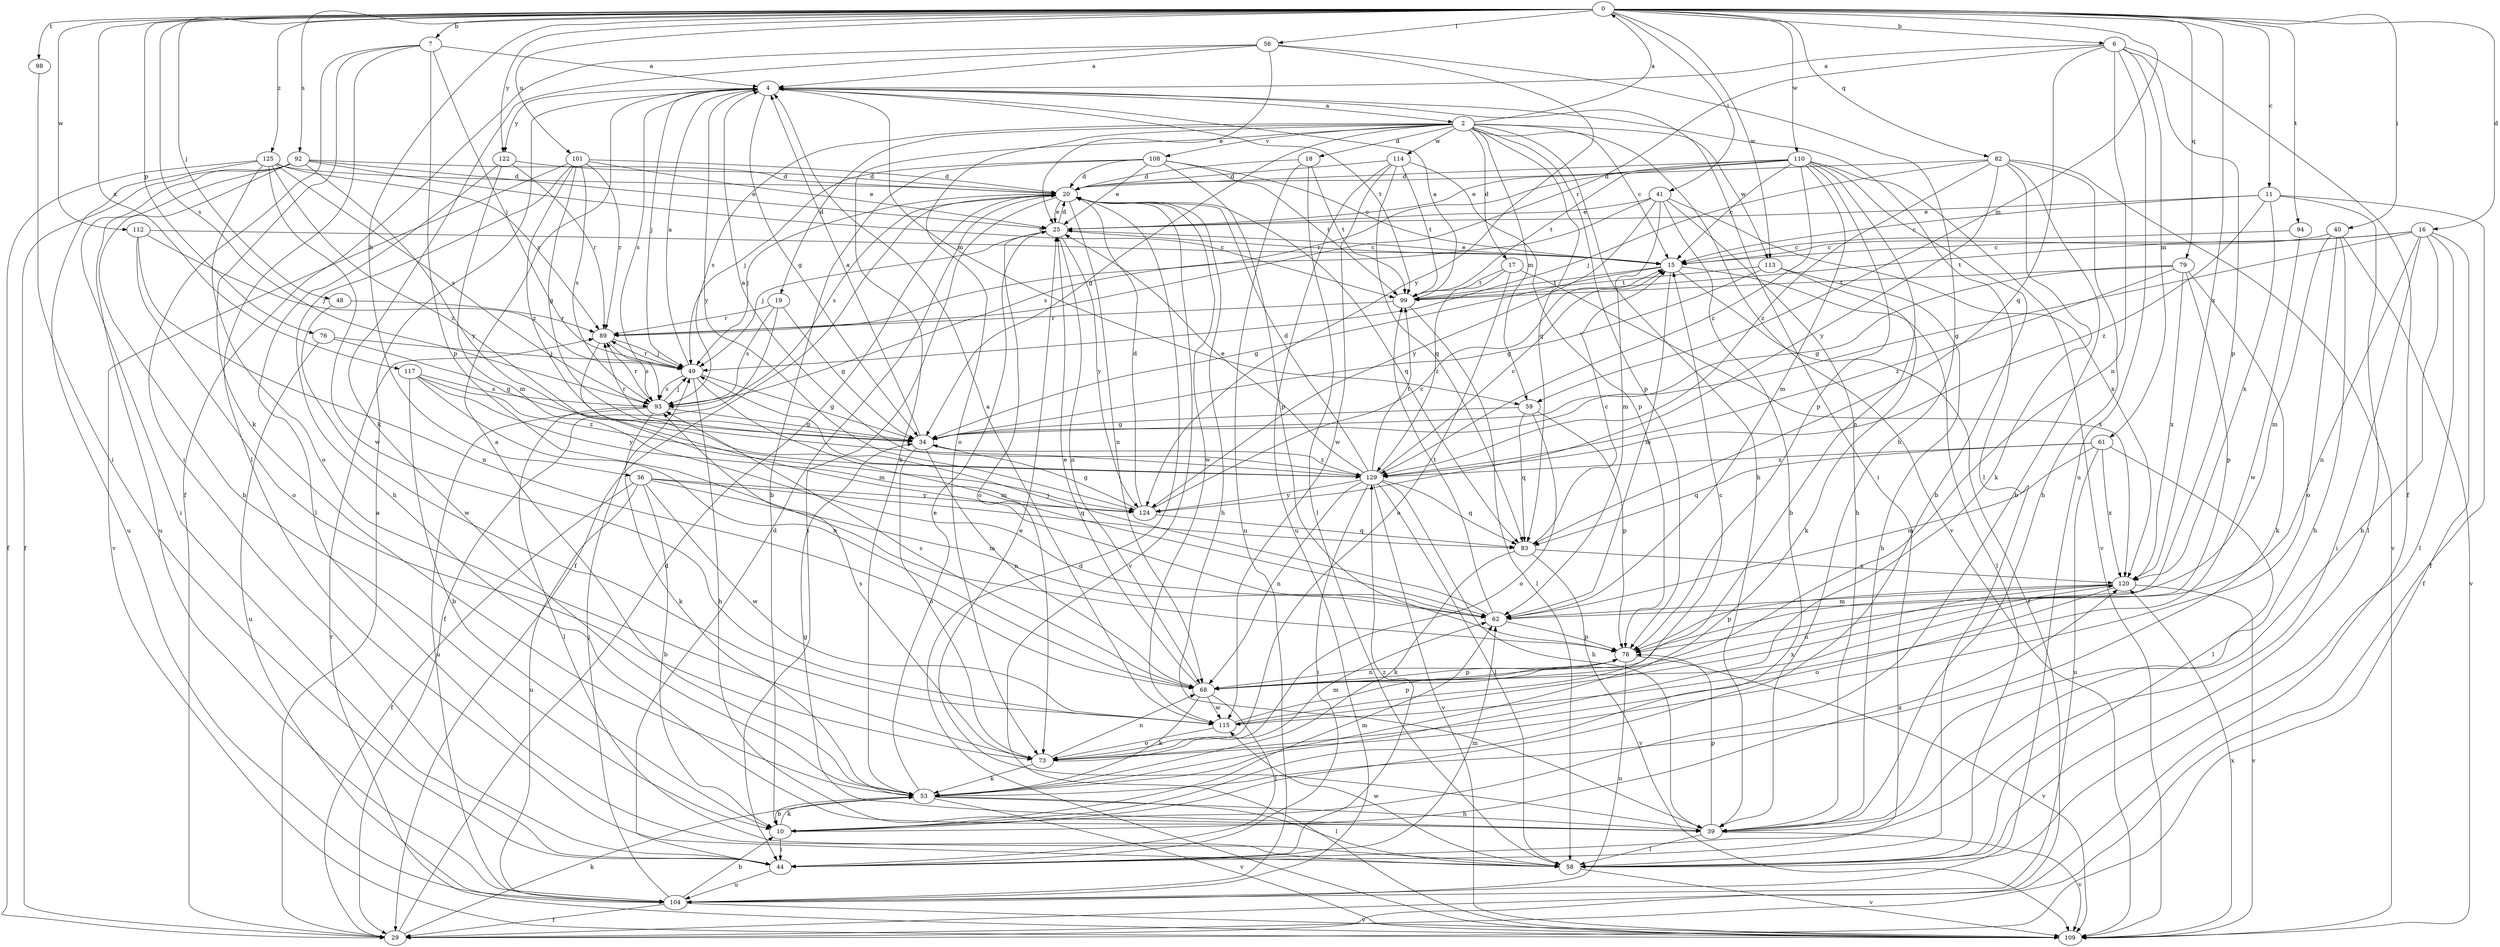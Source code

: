 strict digraph  {
0;
2;
4;
6;
7;
10;
11;
15;
16;
17;
18;
19;
20;
25;
29;
34;
36;
39;
40;
41;
44;
48;
49;
53;
56;
58;
59;
61;
62;
68;
73;
76;
78;
79;
82;
83;
89;
92;
93;
94;
98;
99;
101;
104;
108;
109;
110;
112;
113;
114;
115;
117;
120;
122;
124;
125;
129;
0 -> 6  [label=b];
0 -> 7  [label=b];
0 -> 11  [label=c];
0 -> 16  [label=d];
0 -> 36  [label=h];
0 -> 40  [label=i];
0 -> 41  [label=i];
0 -> 48  [label=j];
0 -> 56  [label=l];
0 -> 59  [label=m];
0 -> 76  [label=p];
0 -> 79  [label=q];
0 -> 82  [label=q];
0 -> 92  [label=s];
0 -> 93  [label=s];
0 -> 94  [label=t];
0 -> 98  [label=t];
0 -> 101  [label=u];
0 -> 110  [label=w];
0 -> 112  [label=w];
0 -> 113  [label=w];
0 -> 117  [label=x];
0 -> 120  [label=x];
0 -> 122  [label=y];
0 -> 125  [label=z];
2 -> 0  [label=a];
2 -> 15  [label=c];
2 -> 17  [label=d];
2 -> 18  [label=d];
2 -> 19  [label=d];
2 -> 34  [label=g];
2 -> 39  [label=h];
2 -> 53  [label=k];
2 -> 59  [label=m];
2 -> 73  [label=o];
2 -> 78  [label=p];
2 -> 83  [label=q];
2 -> 93  [label=s];
2 -> 108  [label=v];
2 -> 109  [label=v];
2 -> 113  [label=w];
2 -> 114  [label=w];
4 -> 2  [label=a];
4 -> 34  [label=g];
4 -> 44  [label=i];
4 -> 49  [label=j];
4 -> 58  [label=l];
4 -> 59  [label=m];
4 -> 93  [label=s];
4 -> 99  [label=t];
4 -> 122  [label=y];
4 -> 124  [label=y];
6 -> 4  [label=a];
6 -> 29  [label=f];
6 -> 61  [label=m];
6 -> 68  [label=n];
6 -> 78  [label=p];
6 -> 83  [label=q];
6 -> 89  [label=r];
6 -> 104  [label=u];
7 -> 4  [label=a];
7 -> 44  [label=i];
7 -> 49  [label=j];
7 -> 53  [label=k];
7 -> 58  [label=l];
7 -> 78  [label=p];
10 -> 44  [label=i];
10 -> 53  [label=k];
10 -> 62  [label=m];
10 -> 120  [label=x];
11 -> 15  [label=c];
11 -> 25  [label=e];
11 -> 29  [label=f];
11 -> 58  [label=l];
11 -> 120  [label=x];
11 -> 129  [label=z];
15 -> 25  [label=e];
15 -> 29  [label=f];
15 -> 34  [label=g];
15 -> 58  [label=l];
15 -> 62  [label=m];
15 -> 99  [label=t];
16 -> 15  [label=c];
16 -> 29  [label=f];
16 -> 34  [label=g];
16 -> 39  [label=h];
16 -> 44  [label=i];
16 -> 58  [label=l];
16 -> 68  [label=n];
16 -> 99  [label=t];
17 -> 73  [label=o];
17 -> 99  [label=t];
17 -> 120  [label=x];
17 -> 129  [label=z];
18 -> 20  [label=d];
18 -> 58  [label=l];
18 -> 99  [label=t];
18 -> 104  [label=u];
19 -> 29  [label=f];
19 -> 34  [label=g];
19 -> 89  [label=r];
19 -> 93  [label=s];
20 -> 25  [label=e];
20 -> 29  [label=f];
20 -> 39  [label=h];
20 -> 44  [label=i];
20 -> 49  [label=j];
20 -> 68  [label=n];
20 -> 83  [label=q];
20 -> 93  [label=s];
20 -> 109  [label=v];
20 -> 115  [label=w];
25 -> 15  [label=c];
25 -> 20  [label=d];
25 -> 49  [label=j];
25 -> 68  [label=n];
25 -> 73  [label=o];
25 -> 124  [label=y];
29 -> 4  [label=a];
29 -> 20  [label=d];
29 -> 53  [label=k];
34 -> 4  [label=a];
34 -> 68  [label=n];
34 -> 73  [label=o];
34 -> 89  [label=r];
34 -> 129  [label=z];
36 -> 10  [label=b];
36 -> 29  [label=f];
36 -> 62  [label=m];
36 -> 83  [label=q];
36 -> 104  [label=u];
36 -> 115  [label=w];
36 -> 124  [label=y];
39 -> 25  [label=e];
39 -> 34  [label=g];
39 -> 58  [label=l];
39 -> 78  [label=p];
39 -> 109  [label=v];
40 -> 15  [label=c];
40 -> 39  [label=h];
40 -> 62  [label=m];
40 -> 73  [label=o];
40 -> 109  [label=v];
41 -> 10  [label=b];
41 -> 25  [label=e];
41 -> 39  [label=h];
41 -> 62  [label=m];
41 -> 93  [label=s];
41 -> 120  [label=x];
41 -> 124  [label=y];
44 -> 20  [label=d];
44 -> 62  [label=m];
44 -> 104  [label=u];
44 -> 129  [label=z];
48 -> 89  [label=r];
48 -> 115  [label=w];
49 -> 4  [label=a];
49 -> 34  [label=g];
49 -> 39  [label=h];
49 -> 62  [label=m];
49 -> 89  [label=r];
49 -> 93  [label=s];
53 -> 4  [label=a];
53 -> 10  [label=b];
53 -> 25  [label=e];
53 -> 39  [label=h];
53 -> 58  [label=l];
53 -> 109  [label=v];
56 -> 4  [label=a];
56 -> 25  [label=e];
56 -> 29  [label=f];
56 -> 39  [label=h];
56 -> 53  [label=k];
56 -> 124  [label=y];
58 -> 109  [label=v];
58 -> 115  [label=w];
59 -> 34  [label=g];
59 -> 73  [label=o];
59 -> 78  [label=p];
59 -> 83  [label=q];
61 -> 58  [label=l];
61 -> 62  [label=m];
61 -> 83  [label=q];
61 -> 104  [label=u];
61 -> 120  [label=x];
61 -> 129  [label=z];
62 -> 49  [label=j];
62 -> 78  [label=p];
62 -> 99  [label=t];
68 -> 25  [label=e];
68 -> 44  [label=i];
68 -> 53  [label=k];
68 -> 78  [label=p];
68 -> 93  [label=s];
68 -> 115  [label=w];
73 -> 53  [label=k];
73 -> 62  [label=m];
73 -> 68  [label=n];
73 -> 93  [label=s];
76 -> 34  [label=g];
76 -> 49  [label=j];
76 -> 104  [label=u];
78 -> 68  [label=n];
78 -> 104  [label=u];
78 -> 109  [label=v];
79 -> 34  [label=g];
79 -> 53  [label=k];
79 -> 78  [label=p];
79 -> 99  [label=t];
79 -> 120  [label=x];
79 -> 129  [label=z];
82 -> 10  [label=b];
82 -> 20  [label=d];
82 -> 39  [label=h];
82 -> 49  [label=j];
82 -> 53  [label=k];
82 -> 109  [label=v];
82 -> 124  [label=y];
82 -> 129  [label=z];
83 -> 15  [label=c];
83 -> 53  [label=k];
83 -> 109  [label=v];
83 -> 120  [label=x];
89 -> 49  [label=j];
89 -> 62  [label=m];
89 -> 93  [label=s];
92 -> 10  [label=b];
92 -> 20  [label=d];
92 -> 25  [label=e];
92 -> 29  [label=f];
92 -> 44  [label=i];
92 -> 99  [label=t];
92 -> 104  [label=u];
92 -> 124  [label=y];
93 -> 34  [label=g];
93 -> 49  [label=j];
93 -> 53  [label=k];
93 -> 58  [label=l];
93 -> 89  [label=r];
93 -> 104  [label=u];
94 -> 15  [label=c];
94 -> 115  [label=w];
98 -> 44  [label=i];
99 -> 4  [label=a];
99 -> 58  [label=l];
99 -> 89  [label=r];
101 -> 20  [label=d];
101 -> 25  [label=e];
101 -> 34  [label=g];
101 -> 39  [label=h];
101 -> 89  [label=r];
101 -> 93  [label=s];
101 -> 109  [label=v];
101 -> 129  [label=z];
104 -> 10  [label=b];
104 -> 29  [label=f];
104 -> 49  [label=j];
104 -> 109  [label=v];
108 -> 10  [label=b];
108 -> 15  [label=c];
108 -> 20  [label=d];
108 -> 25  [label=e];
108 -> 49  [label=j];
108 -> 78  [label=p];
108 -> 99  [label=t];
109 -> 20  [label=d];
109 -> 89  [label=r];
109 -> 120  [label=x];
110 -> 10  [label=b];
110 -> 15  [label=c];
110 -> 20  [label=d];
110 -> 25  [label=e];
110 -> 62  [label=m];
110 -> 68  [label=n];
110 -> 78  [label=p];
110 -> 89  [label=r];
110 -> 99  [label=t];
110 -> 109  [label=v];
110 -> 129  [label=z];
112 -> 15  [label=c];
112 -> 49  [label=j];
112 -> 68  [label=n];
112 -> 73  [label=o];
113 -> 34  [label=g];
113 -> 39  [label=h];
113 -> 53  [label=k];
113 -> 99  [label=t];
114 -> 20  [label=d];
114 -> 78  [label=p];
114 -> 83  [label=q];
114 -> 99  [label=t];
114 -> 104  [label=u];
114 -> 115  [label=w];
115 -> 4  [label=a];
115 -> 15  [label=c];
115 -> 73  [label=o];
115 -> 78  [label=p];
115 -> 120  [label=x];
117 -> 10  [label=b];
117 -> 68  [label=n];
117 -> 93  [label=s];
117 -> 124  [label=y];
117 -> 129  [label=z];
120 -> 62  [label=m];
120 -> 68  [label=n];
120 -> 73  [label=o];
120 -> 78  [label=p];
120 -> 109  [label=v];
122 -> 20  [label=d];
122 -> 58  [label=l];
122 -> 62  [label=m];
122 -> 89  [label=r];
124 -> 15  [label=c];
124 -> 20  [label=d];
124 -> 34  [label=g];
124 -> 83  [label=q];
125 -> 20  [label=d];
125 -> 29  [label=f];
125 -> 73  [label=o];
125 -> 89  [label=r];
125 -> 93  [label=s];
125 -> 104  [label=u];
125 -> 115  [label=w];
125 -> 129  [label=z];
129 -> 4  [label=a];
129 -> 15  [label=c];
129 -> 20  [label=d];
129 -> 25  [label=e];
129 -> 39  [label=h];
129 -> 44  [label=i];
129 -> 58  [label=l];
129 -> 68  [label=n];
129 -> 83  [label=q];
129 -> 99  [label=t];
129 -> 109  [label=v];
129 -> 124  [label=y];
}
